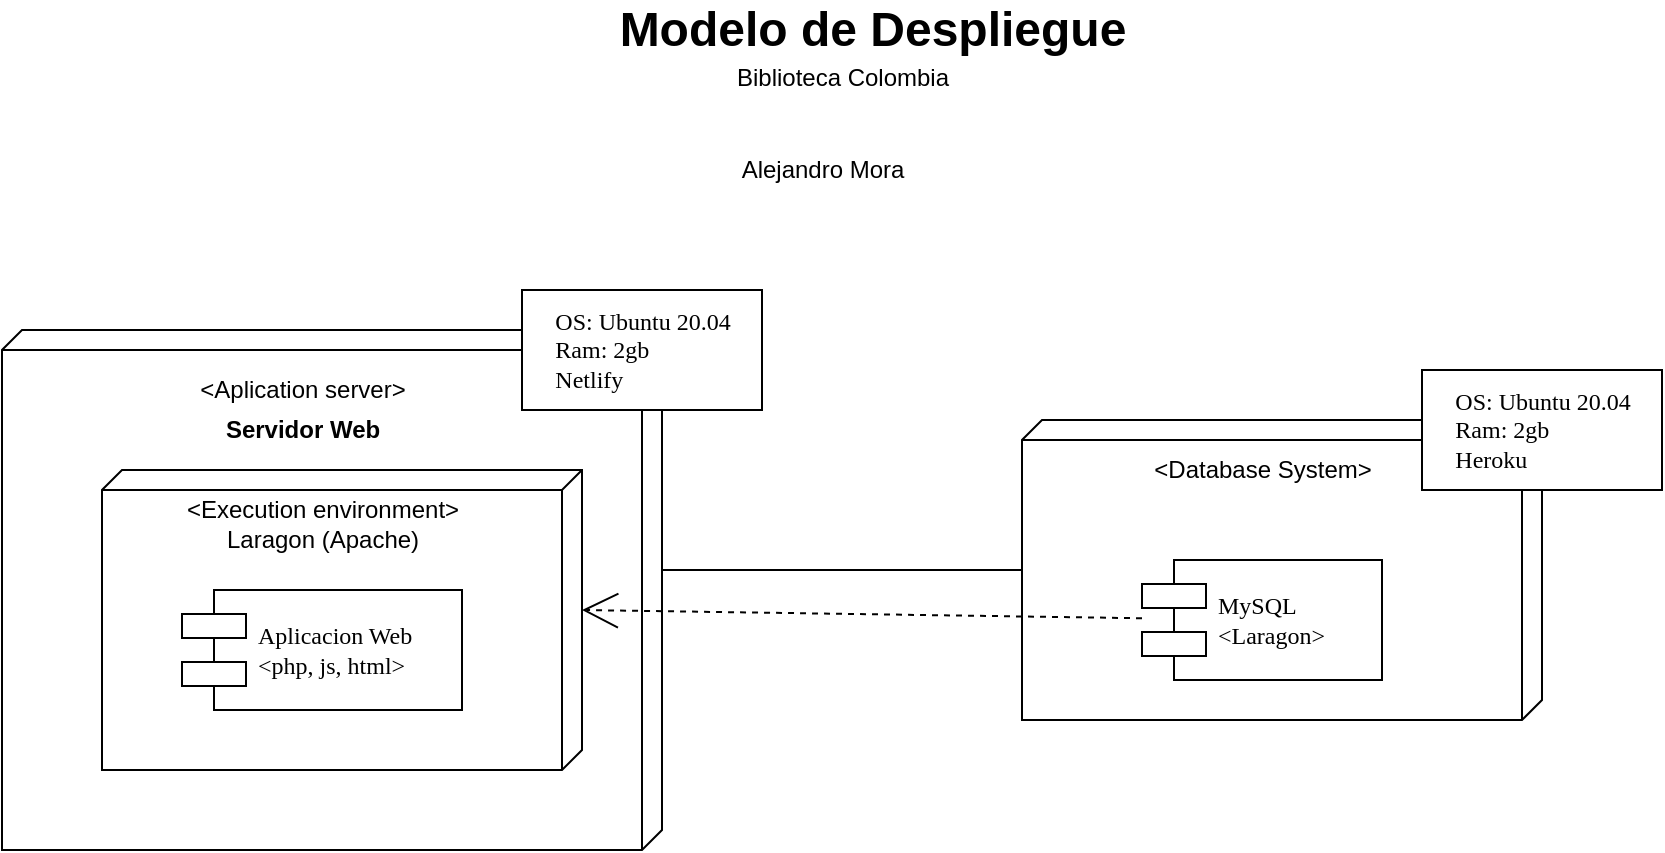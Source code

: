 <mxfile version="16.1.2" type="device"><diagram name="Page-1" id="5f0bae14-7c28-e335-631c-24af17079c00"><mxGraphModel dx="868" dy="553" grid="1" gridSize="10" guides="1" tooltips="1" connect="1" arrows="1" fold="1" page="1" pageScale="1" pageWidth="1100" pageHeight="850" background="none" math="0" shadow="0"><root><mxCell id="0"/><mxCell id="1" parent="0"/><mxCell id="39150e848f15840c-1" value="" style="verticalAlign=top;align=left;spacingTop=8;spacingLeft=2;spacingRight=12;shape=cube;size=10;direction=south;fontStyle=4;html=1;rounded=0;shadow=0;comic=0;labelBackgroundColor=none;strokeWidth=1;fontFamily=Verdana;fontSize=12" parent="1" vertex="1"><mxGeometry x="30" y="380" width="330" height="260" as="geometry"/></mxCell><mxCell id="39150e848f15840c-3" value="" style="verticalAlign=top;align=left;spacingTop=8;spacingLeft=2;spacingRight=12;shape=cube;size=10;direction=south;fontStyle=4;html=1;rounded=0;shadow=0;comic=0;labelBackgroundColor=none;strokeWidth=1;fontFamily=Verdana;fontSize=12" parent="1" vertex="1"><mxGeometry x="540" y="425" width="260" height="150" as="geometry"/></mxCell><mxCell id="39150e848f15840c-4" value="OS: Ubuntu 20.04&lt;br&gt;&lt;div style=&quot;text-align: left&quot;&gt;&lt;span&gt;Ram: 2gb&lt;/span&gt;&lt;/div&gt;&lt;div style=&quot;text-align: left&quot;&gt;&lt;span&gt;Netlify&lt;/span&gt;&lt;/div&gt;" style="html=1;rounded=0;shadow=0;comic=0;labelBackgroundColor=none;strokeWidth=1;fontFamily=Verdana;fontSize=12;align=center;" parent="1" vertex="1"><mxGeometry x="290" y="360" width="120" height="60" as="geometry"/></mxCell><mxCell id="39150e848f15840c-10" value="MySQL&lt;br&gt;&amp;lt;Laragon&amp;gt;" style="shape=component;align=left;spacingLeft=36;rounded=0;shadow=0;comic=0;labelBackgroundColor=none;strokeWidth=1;fontFamily=Verdana;fontSize=12;html=1;" parent="1" vertex="1"><mxGeometry x="600" y="495" width="120" height="60" as="geometry"/></mxCell><mxCell id="39150e848f15840c-11" style="edgeStyle=none;rounded=0;html=1;dashed=1;labelBackgroundColor=none;startArrow=none;startFill=0;startSize=8;endArrow=open;endFill=0;endSize=16;fontFamily=Verdana;fontSize=12;entryX=0;entryY=0;entryDx=70;entryDy=0;entryPerimeter=0;" parent="1" source="39150e848f15840c-10" target="FpQjz89XDbpz4fXtUqQa-5" edge="1"><mxGeometry relative="1" as="geometry"/></mxCell><mxCell id="39150e848f15840c-18" style="edgeStyle=orthogonalEdgeStyle;rounded=0;html=1;labelBackgroundColor=none;startArrow=none;startFill=0;startSize=8;endArrow=none;endFill=0;endSize=16;fontFamily=Verdana;fontSize=12;" parent="1" source="39150e848f15840c-3" target="39150e848f15840c-1" edge="1"><mxGeometry relative="1" as="geometry"><Array as="points"><mxPoint x="285" y="485"/></Array></mxGeometry></mxCell><mxCell id="FpQjz89XDbpz4fXtUqQa-1" value="&amp;lt;Aplication server&amp;gt;" style="text;html=1;align=center;verticalAlign=middle;resizable=0;points=[];autosize=1;strokeColor=none;fillColor=none;" vertex="1" parent="1"><mxGeometry x="120" y="400" width="120" height="20" as="geometry"/></mxCell><mxCell id="FpQjz89XDbpz4fXtUqQa-2" value="Servidor Web" style="text;html=1;align=center;verticalAlign=middle;resizable=0;points=[];autosize=1;strokeColor=none;fillColor=none;fontStyle=1" vertex="1" parent="1"><mxGeometry x="135" y="420" width="90" height="20" as="geometry"/></mxCell><mxCell id="39150e848f15840c-6" value="" style="ellipse;whiteSpace=wrap;html=1;rounded=0;shadow=0;comic=0;labelBackgroundColor=none;strokeWidth=1;fontFamily=Verdana;fontSize=12;align=center;" parent="1" vertex="1"><mxGeometry x="280" y="500" width="20" height="20" as="geometry"/></mxCell><mxCell id="FpQjz89XDbpz4fXtUqQa-5" value="" style="verticalAlign=top;align=left;spacingTop=8;spacingLeft=2;spacingRight=12;shape=cube;size=10;direction=south;fontStyle=4;html=1;rounded=0;shadow=0;comic=0;labelBackgroundColor=none;strokeWidth=1;fontFamily=Verdana;fontSize=12" vertex="1" parent="1"><mxGeometry x="80" y="450" width="240" height="150" as="geometry"/></mxCell><mxCell id="FpQjz89XDbpz4fXtUqQa-6" value="Aplicacion Web&lt;br&gt;&amp;lt;php, js, html&amp;gt;" style="shape=component;align=left;spacingLeft=36;rounded=0;shadow=0;comic=0;labelBackgroundColor=none;strokeWidth=1;fontFamily=Verdana;fontSize=12;html=1;" vertex="1" parent="1"><mxGeometry x="120" y="510" width="140" height="60" as="geometry"/></mxCell><mxCell id="FpQjz89XDbpz4fXtUqQa-7" value="&amp;lt;Execution environment&amp;gt;" style="text;html=1;align=center;verticalAlign=middle;resizable=0;points=[];autosize=1;strokeColor=none;fillColor=none;" vertex="1" parent="1"><mxGeometry x="115" y="460" width="150" height="20" as="geometry"/></mxCell><mxCell id="FpQjz89XDbpz4fXtUqQa-8" value="Laragon (Apache)" style="text;html=1;align=center;verticalAlign=middle;resizable=0;points=[];autosize=1;strokeColor=none;fillColor=none;" vertex="1" parent="1"><mxGeometry x="135" y="475" width="110" height="20" as="geometry"/></mxCell><mxCell id="FpQjz89XDbpz4fXtUqQa-9" value="&amp;lt;Database System&amp;gt;" style="text;html=1;align=center;verticalAlign=middle;resizable=0;points=[];autosize=1;strokeColor=none;fillColor=none;" vertex="1" parent="1"><mxGeometry x="600" y="440" width="120" height="20" as="geometry"/></mxCell><mxCell id="FpQjz89XDbpz4fXtUqQa-11" value="&lt;span style=&quot;font-size: 24px&quot;&gt;&lt;b&gt;Modelo de Despliegue&lt;/b&gt;&lt;/span&gt;" style="text;html=1;align=center;verticalAlign=middle;resizable=0;points=[];autosize=1;strokeColor=none;fillColor=none;" vertex="1" parent="1"><mxGeometry x="330" y="220" width="270" height="20" as="geometry"/></mxCell><mxCell id="FpQjz89XDbpz4fXtUqQa-12" value="&lt;span style=&quot;font-size: 12px&quot;&gt;Biblioteca Colombia&lt;/span&gt;" style="text;html=1;align=center;verticalAlign=middle;resizable=0;points=[];autosize=1;strokeColor=none;fillColor=none;fontSize=24;" vertex="1" parent="1"><mxGeometry x="390" y="230" width="120" height="40" as="geometry"/></mxCell><mxCell id="FpQjz89XDbpz4fXtUqQa-13" value="Alejandro Mora" style="text;html=1;align=center;verticalAlign=middle;resizable=0;points=[];autosize=1;strokeColor=none;fillColor=none;fontSize=12;" vertex="1" parent="1"><mxGeometry x="390" y="290" width="100" height="20" as="geometry"/></mxCell><mxCell id="FpQjz89XDbpz4fXtUqQa-14" value="OS: Ubuntu 20.04&lt;br&gt;&lt;div style=&quot;text-align: left&quot;&gt;&lt;span&gt;Ram: 2gb&lt;/span&gt;&lt;/div&gt;&lt;div style=&quot;text-align: left&quot;&gt;Heroku&lt;/div&gt;" style="html=1;rounded=0;shadow=0;comic=0;labelBackgroundColor=none;strokeWidth=1;fontFamily=Verdana;fontSize=12;align=center;" vertex="1" parent="1"><mxGeometry x="740" y="400" width="120" height="60" as="geometry"/></mxCell></root></mxGraphModel></diagram></mxfile>